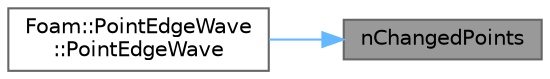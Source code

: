 digraph "nChangedPoints"
{
 // LATEX_PDF_SIZE
  bgcolor="transparent";
  edge [fontname=Helvetica,fontsize=10,labelfontname=Helvetica,labelfontsize=10];
  node [fontname=Helvetica,fontsize=10,shape=box,height=0.2,width=0.4];
  rankdir="RL";
  Node1 [id="Node000001",label="nChangedPoints",height=0.2,width=0.4,color="gray40", fillcolor="grey60", style="filled", fontcolor="black",tooltip=" "];
  Node1 -> Node2 [id="edge1_Node000001_Node000002",dir="back",color="steelblue1",style="solid",tooltip=" "];
  Node2 [id="Node000002",label="Foam::PointEdgeWave\l::PointEdgeWave",height=0.2,width=0.4,color="grey40", fillcolor="white", style="filled",URL="$classFoam_1_1PointEdgeWave.html#a2acf5f1740269f65a112834959593bec",tooltip=" "];
}
